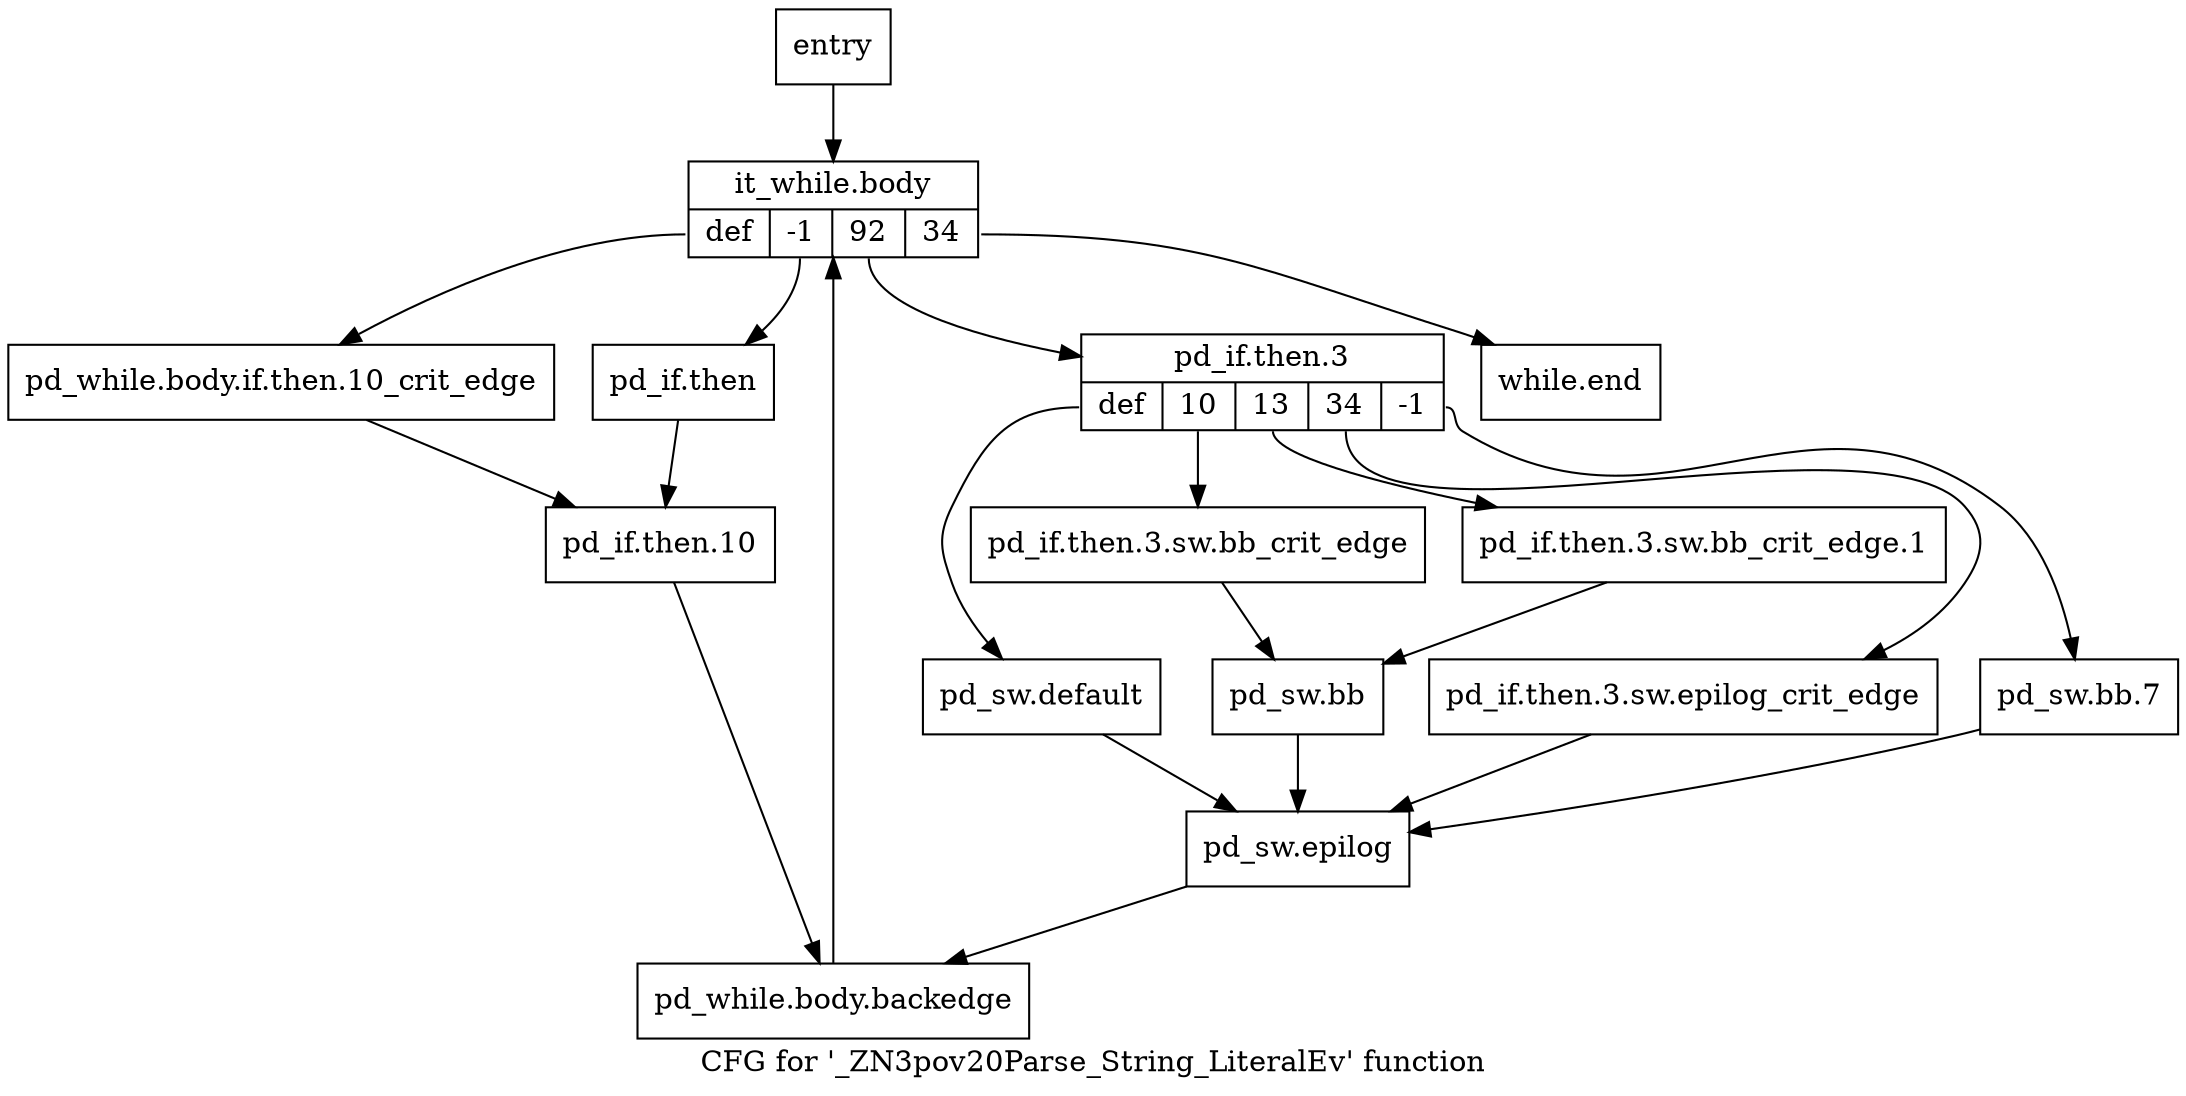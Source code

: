digraph "CFG for '_ZN3pov20Parse_String_LiteralEv' function" {
	label="CFG for '_ZN3pov20Parse_String_LiteralEv' function";

	Node0x20ca040 [shape=record,label="{entry}"];
	Node0x20ca040 -> Node0x20ca090;
	Node0x20ca090 [shape=record,label="{it_while.body|{<s0>def|<s1>-1|<s2>92|<s3>34}}"];
	Node0x20ca090:s0 -> Node0x20ca0e0;
	Node0x20ca090:s1 -> Node0x20ca130;
	Node0x20ca090:s2 -> Node0x20ca180;
	Node0x20ca090:s3 -> Node0x20ca4a0;
	Node0x20ca0e0 [shape=record,label="{pd_while.body.if.then.10_crit_edge}"];
	Node0x20ca0e0 -> Node0x20ca400;
	Node0x20ca130 [shape=record,label="{pd_if.then}"];
	Node0x20ca130 -> Node0x20ca400;
	Node0x20ca180 [shape=record,label="{pd_if.then.3|{<s0>def|<s1>10|<s2>13|<s3>34|<s4>-1}}"];
	Node0x20ca180:s0 -> Node0x20ca360;
	Node0x20ca180:s1 -> Node0x20ca270;
	Node0x20ca180:s2 -> Node0x20ca220;
	Node0x20ca180:s3 -> Node0x20ca1d0;
	Node0x20ca180:s4 -> Node0x20ca310;
	Node0x20ca1d0 [shape=record,label="{pd_if.then.3.sw.epilog_crit_edge}"];
	Node0x20ca1d0 -> Node0x20ca3b0;
	Node0x20ca220 [shape=record,label="{pd_if.then.3.sw.bb_crit_edge.1}"];
	Node0x20ca220 -> Node0x20ca2c0;
	Node0x20ca270 [shape=record,label="{pd_if.then.3.sw.bb_crit_edge}"];
	Node0x20ca270 -> Node0x20ca2c0;
	Node0x20ca2c0 [shape=record,label="{pd_sw.bb}"];
	Node0x20ca2c0 -> Node0x20ca3b0;
	Node0x20ca310 [shape=record,label="{pd_sw.bb.7}"];
	Node0x20ca310 -> Node0x20ca3b0;
	Node0x20ca360 [shape=record,label="{pd_sw.default}"];
	Node0x20ca360 -> Node0x20ca3b0;
	Node0x20ca3b0 [shape=record,label="{pd_sw.epilog}"];
	Node0x20ca3b0 -> Node0x20ca450;
	Node0x20ca400 [shape=record,label="{pd_if.then.10}"];
	Node0x20ca400 -> Node0x20ca450;
	Node0x20ca450 [shape=record,label="{pd_while.body.backedge}"];
	Node0x20ca450 -> Node0x20ca090;
	Node0x20ca4a0 [shape=record,label="{while.end}"];
}
